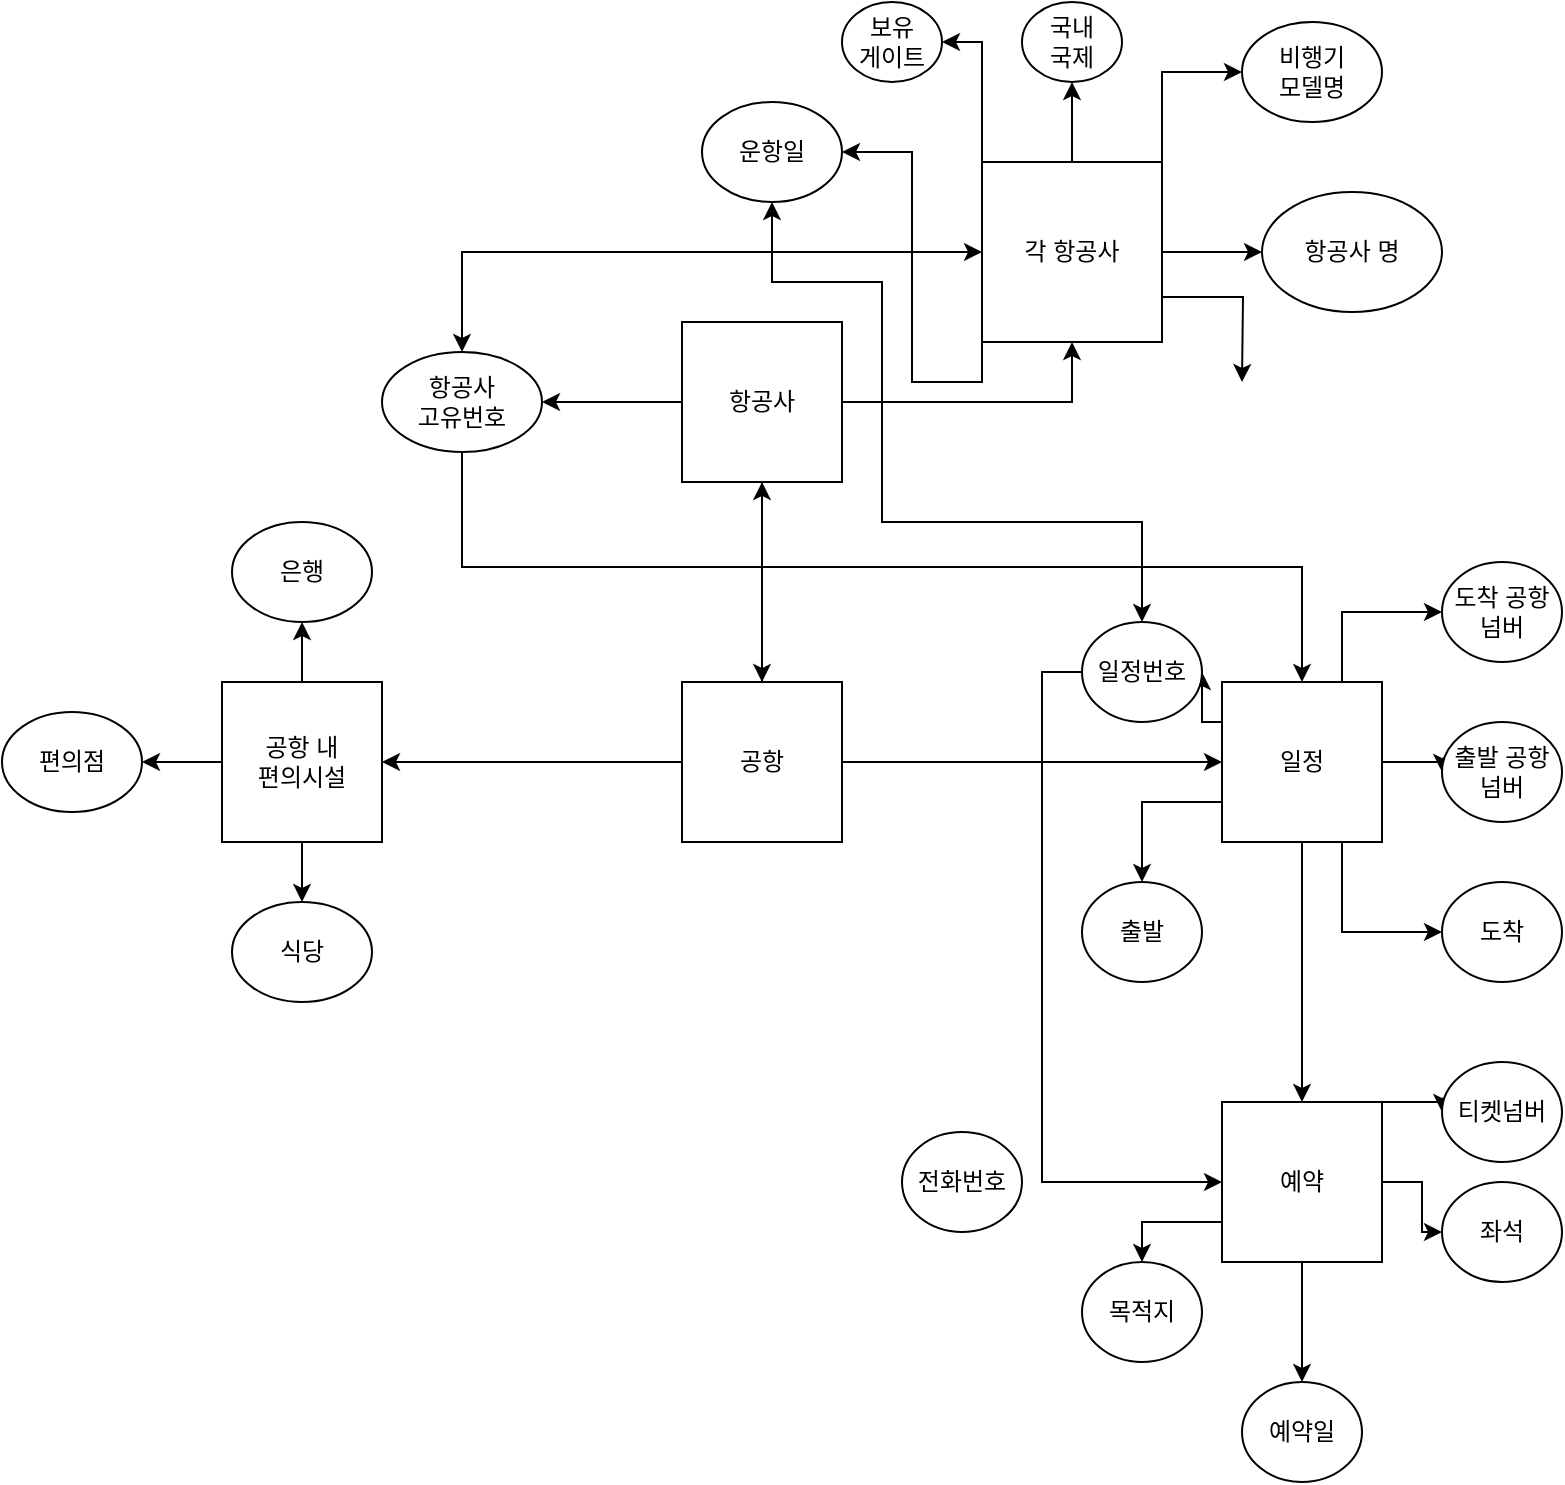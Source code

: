 <mxfile version="24.4.8" type="github">
  <diagram name="페이지-1" id="geKBbEWEFcXSWuYg8slL">
    <mxGraphModel dx="1434" dy="780" grid="1" gridSize="10" guides="1" tooltips="1" connect="1" arrows="1" fold="1" page="1" pageScale="1" pageWidth="827" pageHeight="1169" math="0" shadow="0">
      <root>
        <mxCell id="0" />
        <mxCell id="1" parent="0" />
        <mxCell id="ENQD_48EzkkRwFqRb7_J-13" style="edgeStyle=orthogonalEdgeStyle;rounded=0;orthogonalLoop=1;jettySize=auto;html=1;exitX=0.5;exitY=1;exitDx=0;exitDy=0;" parent="1" source="ENQD_48EzkkRwFqRb7_J-1" edge="1">
          <mxGeometry relative="1" as="geometry">
            <mxPoint x="400" y="360" as="targetPoint" />
          </mxGeometry>
        </mxCell>
        <mxCell id="ENQD_48EzkkRwFqRb7_J-16" style="edgeStyle=orthogonalEdgeStyle;rounded=0;orthogonalLoop=1;jettySize=auto;html=1;exitX=1;exitY=0.5;exitDx=0;exitDy=0;entryX=0.5;entryY=1;entryDx=0;entryDy=0;" parent="1" source="ENQD_48EzkkRwFqRb7_J-1" target="ENQD_48EzkkRwFqRb7_J-7" edge="1">
          <mxGeometry relative="1" as="geometry" />
        </mxCell>
        <mxCell id="ENQD_48EzkkRwFqRb7_J-1" value="항공사" style="whiteSpace=wrap;html=1;aspect=fixed;" parent="1" vertex="1">
          <mxGeometry x="360" y="180" width="80" height="80" as="geometry" />
        </mxCell>
        <mxCell id="bIkwEAlEce-EOL9KC1O9-4" style="edgeStyle=orthogonalEdgeStyle;rounded=0;orthogonalLoop=1;jettySize=auto;html=1;exitX=0.5;exitY=1;exitDx=0;exitDy=0;entryX=0.5;entryY=0;entryDx=0;entryDy=0;" edge="1" parent="1" source="ENQD_48EzkkRwFqRb7_J-2" target="bIkwEAlEce-EOL9KC1O9-2">
          <mxGeometry relative="1" as="geometry" />
        </mxCell>
        <mxCell id="bIkwEAlEce-EOL9KC1O9-5" style="edgeStyle=orthogonalEdgeStyle;rounded=0;orthogonalLoop=1;jettySize=auto;html=1;exitX=0;exitY=0.5;exitDx=0;exitDy=0;entryX=1;entryY=0.5;entryDx=0;entryDy=0;" edge="1" parent="1" source="ENQD_48EzkkRwFqRb7_J-2" target="bIkwEAlEce-EOL9KC1O9-1">
          <mxGeometry relative="1" as="geometry" />
        </mxCell>
        <mxCell id="bIkwEAlEce-EOL9KC1O9-6" style="edgeStyle=orthogonalEdgeStyle;rounded=0;orthogonalLoop=1;jettySize=auto;html=1;exitX=0.5;exitY=0;exitDx=0;exitDy=0;entryX=0.5;entryY=1;entryDx=0;entryDy=0;" edge="1" parent="1" source="ENQD_48EzkkRwFqRb7_J-2" target="bIkwEAlEce-EOL9KC1O9-3">
          <mxGeometry relative="1" as="geometry" />
        </mxCell>
        <mxCell id="ENQD_48EzkkRwFqRb7_J-2" value="공항 내&lt;div&gt;편의시설&lt;/div&gt;" style="whiteSpace=wrap;html=1;aspect=fixed;" parent="1" vertex="1">
          <mxGeometry x="130" y="360" width="80" height="80" as="geometry" />
        </mxCell>
        <mxCell id="ENQD_48EzkkRwFqRb7_J-35" style="edgeStyle=orthogonalEdgeStyle;rounded=0;orthogonalLoop=1;jettySize=auto;html=1;exitX=0.5;exitY=1;exitDx=0;exitDy=0;entryX=0.5;entryY=0;entryDx=0;entryDy=0;" parent="1" source="ENQD_48EzkkRwFqRb7_J-3" target="ENQD_48EzkkRwFqRb7_J-6" edge="1">
          <mxGeometry relative="1" as="geometry" />
        </mxCell>
        <mxCell id="ENQD_48EzkkRwFqRb7_J-44" style="edgeStyle=orthogonalEdgeStyle;rounded=0;orthogonalLoop=1;jettySize=auto;html=1;exitX=0;exitY=0.25;exitDx=0;exitDy=0;entryX=1;entryY=0.5;entryDx=0;entryDy=0;" parent="1" source="ENQD_48EzkkRwFqRb7_J-3" target="ENQD_48EzkkRwFqRb7_J-23" edge="1">
          <mxGeometry relative="1" as="geometry" />
        </mxCell>
        <mxCell id="ENQD_48EzkkRwFqRb7_J-45" style="edgeStyle=orthogonalEdgeStyle;rounded=0;orthogonalLoop=1;jettySize=auto;html=1;exitX=0;exitY=0.75;exitDx=0;exitDy=0;" parent="1" source="ENQD_48EzkkRwFqRb7_J-3" target="ENQD_48EzkkRwFqRb7_J-40" edge="1">
          <mxGeometry relative="1" as="geometry" />
        </mxCell>
        <mxCell id="ENQD_48EzkkRwFqRb7_J-46" style="edgeStyle=orthogonalEdgeStyle;rounded=0;orthogonalLoop=1;jettySize=auto;html=1;exitX=1;exitY=0.5;exitDx=0;exitDy=0;entryX=0;entryY=0.5;entryDx=0;entryDy=0;" parent="1" source="ENQD_48EzkkRwFqRb7_J-3" target="ENQD_48EzkkRwFqRb7_J-43" edge="1">
          <mxGeometry relative="1" as="geometry" />
        </mxCell>
        <mxCell id="ENQD_48EzkkRwFqRb7_J-47" style="edgeStyle=orthogonalEdgeStyle;rounded=0;orthogonalLoop=1;jettySize=auto;html=1;exitX=0.75;exitY=0;exitDx=0;exitDy=0;entryX=0;entryY=0.5;entryDx=0;entryDy=0;" parent="1" source="ENQD_48EzkkRwFqRb7_J-3" target="ENQD_48EzkkRwFqRb7_J-42" edge="1">
          <mxGeometry relative="1" as="geometry" />
        </mxCell>
        <mxCell id="ENQD_48EzkkRwFqRb7_J-48" style="edgeStyle=orthogonalEdgeStyle;rounded=0;orthogonalLoop=1;jettySize=auto;html=1;exitX=0.75;exitY=1;exitDx=0;exitDy=0;entryX=0;entryY=0.5;entryDx=0;entryDy=0;" parent="1" source="ENQD_48EzkkRwFqRb7_J-3" target="ENQD_48EzkkRwFqRb7_J-41" edge="1">
          <mxGeometry relative="1" as="geometry" />
        </mxCell>
        <mxCell id="ENQD_48EzkkRwFqRb7_J-3" value="일정" style="whiteSpace=wrap;html=1;aspect=fixed;" parent="1" vertex="1">
          <mxGeometry x="630" y="360" width="80" height="80" as="geometry" />
        </mxCell>
        <mxCell id="ENQD_48EzkkRwFqRb7_J-12" style="edgeStyle=orthogonalEdgeStyle;rounded=0;orthogonalLoop=1;jettySize=auto;html=1;exitX=0.5;exitY=0;exitDx=0;exitDy=0;entryX=0.5;entryY=1;entryDx=0;entryDy=0;" parent="1" source="ENQD_48EzkkRwFqRb7_J-4" target="ENQD_48EzkkRwFqRb7_J-1" edge="1">
          <mxGeometry relative="1" as="geometry" />
        </mxCell>
        <mxCell id="ENQD_48EzkkRwFqRb7_J-36" style="edgeStyle=orthogonalEdgeStyle;rounded=0;orthogonalLoop=1;jettySize=auto;html=1;exitX=0;exitY=0.5;exitDx=0;exitDy=0;entryX=1;entryY=0.5;entryDx=0;entryDy=0;" parent="1" source="ENQD_48EzkkRwFqRb7_J-4" target="ENQD_48EzkkRwFqRb7_J-2" edge="1">
          <mxGeometry relative="1" as="geometry" />
        </mxCell>
        <mxCell id="ENQD_48EzkkRwFqRb7_J-4" value="공항" style="whiteSpace=wrap;html=1;aspect=fixed;" parent="1" vertex="1">
          <mxGeometry x="360" y="360" width="80" height="80" as="geometry" />
        </mxCell>
        <mxCell id="ENQD_48EzkkRwFqRb7_J-60" style="edgeStyle=orthogonalEdgeStyle;rounded=0;orthogonalLoop=1;jettySize=auto;html=1;exitX=0;exitY=0.75;exitDx=0;exitDy=0;entryX=0.5;entryY=0;entryDx=0;entryDy=0;" parent="1" source="ENQD_48EzkkRwFqRb7_J-6" target="ENQD_48EzkkRwFqRb7_J-54" edge="1">
          <mxGeometry relative="1" as="geometry" />
        </mxCell>
        <mxCell id="ENQD_48EzkkRwFqRb7_J-63" style="edgeStyle=orthogonalEdgeStyle;rounded=0;orthogonalLoop=1;jettySize=auto;html=1;exitX=0.5;exitY=1;exitDx=0;exitDy=0;entryX=0.5;entryY=0;entryDx=0;entryDy=0;" parent="1" source="ENQD_48EzkkRwFqRb7_J-6" target="ENQD_48EzkkRwFqRb7_J-57" edge="1">
          <mxGeometry relative="1" as="geometry" />
        </mxCell>
        <mxCell id="ENQD_48EzkkRwFqRb7_J-66" style="edgeStyle=orthogonalEdgeStyle;rounded=0;orthogonalLoop=1;jettySize=auto;html=1;entryX=0;entryY=0.5;entryDx=0;entryDy=0;" parent="1" source="ENQD_48EzkkRwFqRb7_J-6" target="ENQD_48EzkkRwFqRb7_J-61" edge="1">
          <mxGeometry relative="1" as="geometry" />
        </mxCell>
        <mxCell id="ENQD_48EzkkRwFqRb7_J-67" style="edgeStyle=orthogonalEdgeStyle;rounded=0;orthogonalLoop=1;jettySize=auto;html=1;exitX=1;exitY=0;exitDx=0;exitDy=0;entryX=0;entryY=0.5;entryDx=0;entryDy=0;" parent="1" source="ENQD_48EzkkRwFqRb7_J-6" target="ENQD_48EzkkRwFqRb7_J-56" edge="1">
          <mxGeometry relative="1" as="geometry" />
        </mxCell>
        <mxCell id="ENQD_48EzkkRwFqRb7_J-6" value="예약" style="whiteSpace=wrap;html=1;aspect=fixed;" parent="1" vertex="1">
          <mxGeometry x="630" y="570" width="80" height="80" as="geometry" />
        </mxCell>
        <mxCell id="ENQD_48EzkkRwFqRb7_J-18" style="edgeStyle=orthogonalEdgeStyle;rounded=0;orthogonalLoop=1;jettySize=auto;html=1;exitX=1;exitY=0.5;exitDx=0;exitDy=0;entryX=0;entryY=0.5;entryDx=0;entryDy=0;" parent="1" source="ENQD_48EzkkRwFqRb7_J-7" target="ENQD_48EzkkRwFqRb7_J-17" edge="1">
          <mxGeometry relative="1" as="geometry" />
        </mxCell>
        <mxCell id="ENQD_48EzkkRwFqRb7_J-22" style="edgeStyle=orthogonalEdgeStyle;rounded=0;orthogonalLoop=1;jettySize=auto;html=1;exitX=1;exitY=0.75;exitDx=0;exitDy=0;" parent="1" source="ENQD_48EzkkRwFqRb7_J-7" edge="1">
          <mxGeometry relative="1" as="geometry">
            <mxPoint x="640" y="210" as="targetPoint" />
          </mxGeometry>
        </mxCell>
        <mxCell id="ENQD_48EzkkRwFqRb7_J-27" style="edgeStyle=orthogonalEdgeStyle;rounded=0;orthogonalLoop=1;jettySize=auto;html=1;exitX=1;exitY=0;exitDx=0;exitDy=0;entryX=0;entryY=0.5;entryDx=0;entryDy=0;" parent="1" source="ENQD_48EzkkRwFqRb7_J-7" target="ENQD_48EzkkRwFqRb7_J-25" edge="1">
          <mxGeometry relative="1" as="geometry" />
        </mxCell>
        <mxCell id="ENQD_48EzkkRwFqRb7_J-28" style="edgeStyle=orthogonalEdgeStyle;rounded=0;orthogonalLoop=1;jettySize=auto;html=1;exitX=0;exitY=1;exitDx=0;exitDy=0;entryX=1;entryY=0.5;entryDx=0;entryDy=0;" parent="1" source="ENQD_48EzkkRwFqRb7_J-7" target="ENQD_48EzkkRwFqRb7_J-29" edge="1">
          <mxGeometry relative="1" as="geometry">
            <mxPoint x="450" y="100" as="targetPoint" />
          </mxGeometry>
        </mxCell>
        <mxCell id="ENQD_48EzkkRwFqRb7_J-32" style="edgeStyle=orthogonalEdgeStyle;rounded=0;orthogonalLoop=1;jettySize=auto;html=1;exitX=0.5;exitY=0;exitDx=0;exitDy=0;entryX=0.5;entryY=1;entryDx=0;entryDy=0;" parent="1" source="ENQD_48EzkkRwFqRb7_J-7" target="ENQD_48EzkkRwFqRb7_J-31" edge="1">
          <mxGeometry relative="1" as="geometry" />
        </mxCell>
        <mxCell id="ENQD_48EzkkRwFqRb7_J-33" style="edgeStyle=orthogonalEdgeStyle;rounded=0;orthogonalLoop=1;jettySize=auto;html=1;exitX=0;exitY=0;exitDx=0;exitDy=0;entryX=1;entryY=0.5;entryDx=0;entryDy=0;" parent="1" source="ENQD_48EzkkRwFqRb7_J-7" target="ENQD_48EzkkRwFqRb7_J-30" edge="1">
          <mxGeometry relative="1" as="geometry" />
        </mxCell>
        <mxCell id="ENQD_48EzkkRwFqRb7_J-7" value="각 항공사" style="whiteSpace=wrap;html=1;aspect=fixed;" parent="1" vertex="1">
          <mxGeometry x="510" y="100" width="90" height="90" as="geometry" />
        </mxCell>
        <mxCell id="ENQD_48EzkkRwFqRb7_J-38" style="edgeStyle=orthogonalEdgeStyle;rounded=0;orthogonalLoop=1;jettySize=auto;html=1;exitX=0.5;exitY=1;exitDx=0;exitDy=0;entryX=0.5;entryY=0;entryDx=0;entryDy=0;" parent="1" source="ENQD_48EzkkRwFqRb7_J-9" target="ENQD_48EzkkRwFqRb7_J-3" edge="1">
          <mxGeometry relative="1" as="geometry" />
        </mxCell>
        <mxCell id="ENQD_48EzkkRwFqRb7_J-9" value="항공사 &lt;br&gt;고유번호" style="ellipse;whiteSpace=wrap;html=1;" parent="1" vertex="1">
          <mxGeometry x="210" y="195" width="80" height="50" as="geometry" />
        </mxCell>
        <mxCell id="ENQD_48EzkkRwFqRb7_J-10" value="" style="endArrow=classic;html=1;rounded=0;entryX=1;entryY=0.5;entryDx=0;entryDy=0;exitX=0;exitY=0.5;exitDx=0;exitDy=0;" parent="1" source="ENQD_48EzkkRwFqRb7_J-1" target="ENQD_48EzkkRwFqRb7_J-9" edge="1">
          <mxGeometry width="50" height="50" relative="1" as="geometry">
            <mxPoint x="390" y="430" as="sourcePoint" />
            <mxPoint x="440" y="380" as="targetPoint" />
            <Array as="points">
              <mxPoint x="360" y="220" />
              <mxPoint x="320" y="220" />
            </Array>
          </mxGeometry>
        </mxCell>
        <mxCell id="ENQD_48EzkkRwFqRb7_J-17" value="항공사 명" style="ellipse;whiteSpace=wrap;html=1;" parent="1" vertex="1">
          <mxGeometry x="650" y="115" width="90" height="60" as="geometry" />
        </mxCell>
        <mxCell id="ENQD_48EzkkRwFqRb7_J-21" value="" style="endArrow=classic;startArrow=classic;html=1;rounded=0;exitX=0.5;exitY=0;exitDx=0;exitDy=0;entryX=0;entryY=0.5;entryDx=0;entryDy=0;" parent="1" source="ENQD_48EzkkRwFqRb7_J-9" target="ENQD_48EzkkRwFqRb7_J-7" edge="1">
          <mxGeometry width="50" height="50" relative="1" as="geometry">
            <mxPoint x="390" y="430" as="sourcePoint" />
            <mxPoint x="440" y="380" as="targetPoint" />
            <Array as="points">
              <mxPoint x="250" y="145" />
            </Array>
          </mxGeometry>
        </mxCell>
        <mxCell id="ENQD_48EzkkRwFqRb7_J-53" style="edgeStyle=orthogonalEdgeStyle;rounded=0;orthogonalLoop=1;jettySize=auto;html=1;exitX=0;exitY=0.5;exitDx=0;exitDy=0;entryX=0;entryY=0.5;entryDx=0;entryDy=0;" parent="1" source="ENQD_48EzkkRwFqRb7_J-23" target="ENQD_48EzkkRwFqRb7_J-6" edge="1">
          <mxGeometry relative="1" as="geometry" />
        </mxCell>
        <mxCell id="ENQD_48EzkkRwFqRb7_J-23" value="일정번호" style="ellipse;whiteSpace=wrap;html=1;" parent="1" vertex="1">
          <mxGeometry x="560" y="330" width="60" height="50" as="geometry" />
        </mxCell>
        <mxCell id="ENQD_48EzkkRwFqRb7_J-25" value="비행기&lt;div&gt;&lt;span style=&quot;background-color: initial;&quot;&gt;모델명&lt;/span&gt;&lt;/div&gt;" style="ellipse;whiteSpace=wrap;html=1;" parent="1" vertex="1">
          <mxGeometry x="640" y="30" width="70" height="50" as="geometry" />
        </mxCell>
        <mxCell id="ENQD_48EzkkRwFqRb7_J-29" value="운항일" style="ellipse;whiteSpace=wrap;html=1;" parent="1" vertex="1">
          <mxGeometry x="370" y="70" width="70" height="50" as="geometry" />
        </mxCell>
        <mxCell id="ENQD_48EzkkRwFqRb7_J-30" value="보유&lt;div&gt;게이트&lt;/div&gt;" style="ellipse;whiteSpace=wrap;html=1;" parent="1" vertex="1">
          <mxGeometry x="440" y="20" width="50" height="40" as="geometry" />
        </mxCell>
        <mxCell id="ENQD_48EzkkRwFqRb7_J-31" value="국내&lt;div&gt;국제&lt;/div&gt;" style="ellipse;whiteSpace=wrap;html=1;" parent="1" vertex="1">
          <mxGeometry x="530" y="20" width="50" height="40" as="geometry" />
        </mxCell>
        <mxCell id="ENQD_48EzkkRwFqRb7_J-34" style="edgeStyle=orthogonalEdgeStyle;rounded=0;orthogonalLoop=1;jettySize=auto;html=1;exitX=1;exitY=0.5;exitDx=0;exitDy=0;entryX=0;entryY=0.5;entryDx=0;entryDy=0;" parent="1" source="ENQD_48EzkkRwFqRb7_J-4" target="ENQD_48EzkkRwFqRb7_J-3" edge="1">
          <mxGeometry relative="1" as="geometry" />
        </mxCell>
        <mxCell id="ENQD_48EzkkRwFqRb7_J-40" value="출발" style="ellipse;whiteSpace=wrap;html=1;" parent="1" vertex="1">
          <mxGeometry x="560" y="460" width="60" height="50" as="geometry" />
        </mxCell>
        <mxCell id="ENQD_48EzkkRwFqRb7_J-41" value="도착" style="ellipse;whiteSpace=wrap;html=1;" parent="1" vertex="1">
          <mxGeometry x="740" y="460" width="60" height="50" as="geometry" />
        </mxCell>
        <mxCell id="ENQD_48EzkkRwFqRb7_J-42" value="도착 공항&lt;div&gt;넘버&lt;/div&gt;" style="ellipse;whiteSpace=wrap;html=1;" parent="1" vertex="1">
          <mxGeometry x="740" y="300" width="60" height="50" as="geometry" />
        </mxCell>
        <mxCell id="ENQD_48EzkkRwFqRb7_J-43" value="출발 공항&lt;div&gt;넘버&lt;/div&gt;" style="ellipse;whiteSpace=wrap;html=1;" parent="1" vertex="1">
          <mxGeometry x="740" y="380" width="60" height="50" as="geometry" />
        </mxCell>
        <mxCell id="ENQD_48EzkkRwFqRb7_J-52" value="" style="endArrow=classic;startArrow=classic;html=1;rounded=0;entryX=0.5;entryY=1;entryDx=0;entryDy=0;exitX=0.5;exitY=0;exitDx=0;exitDy=0;" parent="1" source="ENQD_48EzkkRwFqRb7_J-23" target="ENQD_48EzkkRwFqRb7_J-29" edge="1">
          <mxGeometry width="50" height="50" relative="1" as="geometry">
            <mxPoint x="560" y="440" as="sourcePoint" />
            <mxPoint x="610" y="390" as="targetPoint" />
            <Array as="points">
              <mxPoint x="590" y="280" />
              <mxPoint x="460" y="280" />
              <mxPoint x="460" y="160" />
              <mxPoint x="405" y="160" />
            </Array>
          </mxGeometry>
        </mxCell>
        <mxCell id="ENQD_48EzkkRwFqRb7_J-54" value="목적지" style="ellipse;whiteSpace=wrap;html=1;" parent="1" vertex="1">
          <mxGeometry x="560" y="650" width="60" height="50" as="geometry" />
        </mxCell>
        <mxCell id="ENQD_48EzkkRwFqRb7_J-56" value="티켓넘버" style="ellipse;whiteSpace=wrap;html=1;" parent="1" vertex="1">
          <mxGeometry x="740" y="550" width="60" height="50" as="geometry" />
        </mxCell>
        <mxCell id="ENQD_48EzkkRwFqRb7_J-57" value="예약일" style="ellipse;whiteSpace=wrap;html=1;" parent="1" vertex="1">
          <mxGeometry x="640" y="710" width="60" height="50" as="geometry" />
        </mxCell>
        <mxCell id="ENQD_48EzkkRwFqRb7_J-61" value="좌석" style="ellipse;whiteSpace=wrap;html=1;" parent="1" vertex="1">
          <mxGeometry x="740" y="610" width="60" height="50" as="geometry" />
        </mxCell>
        <mxCell id="ENQD_48EzkkRwFqRb7_J-70" value="전화번호" style="ellipse;whiteSpace=wrap;html=1;" parent="1" vertex="1">
          <mxGeometry x="470" y="585" width="60" height="50" as="geometry" />
        </mxCell>
        <mxCell id="bIkwEAlEce-EOL9KC1O9-1" value="&lt;font style=&quot;vertical-align: inherit;&quot;&gt;&lt;font style=&quot;vertical-align: inherit;&quot;&gt;편의점&lt;/font&gt;&lt;/font&gt;" style="ellipse;whiteSpace=wrap;html=1;" vertex="1" parent="1">
          <mxGeometry x="20" y="375" width="70" height="50" as="geometry" />
        </mxCell>
        <mxCell id="bIkwEAlEce-EOL9KC1O9-2" value="&lt;font style=&quot;vertical-align: inherit;&quot;&gt;&lt;font style=&quot;vertical-align: inherit;&quot;&gt;식당&lt;/font&gt;&lt;/font&gt;" style="ellipse;whiteSpace=wrap;html=1;" vertex="1" parent="1">
          <mxGeometry x="135" y="470" width="70" height="50" as="geometry" />
        </mxCell>
        <mxCell id="bIkwEAlEce-EOL9KC1O9-3" value="&lt;font style=&quot;vertical-align: inherit;&quot;&gt;&lt;font style=&quot;vertical-align: inherit;&quot;&gt;은행&lt;/font&gt;&lt;/font&gt;" style="ellipse;whiteSpace=wrap;html=1;" vertex="1" parent="1">
          <mxGeometry x="135" y="280" width="70" height="50" as="geometry" />
        </mxCell>
      </root>
    </mxGraphModel>
  </diagram>
</mxfile>
